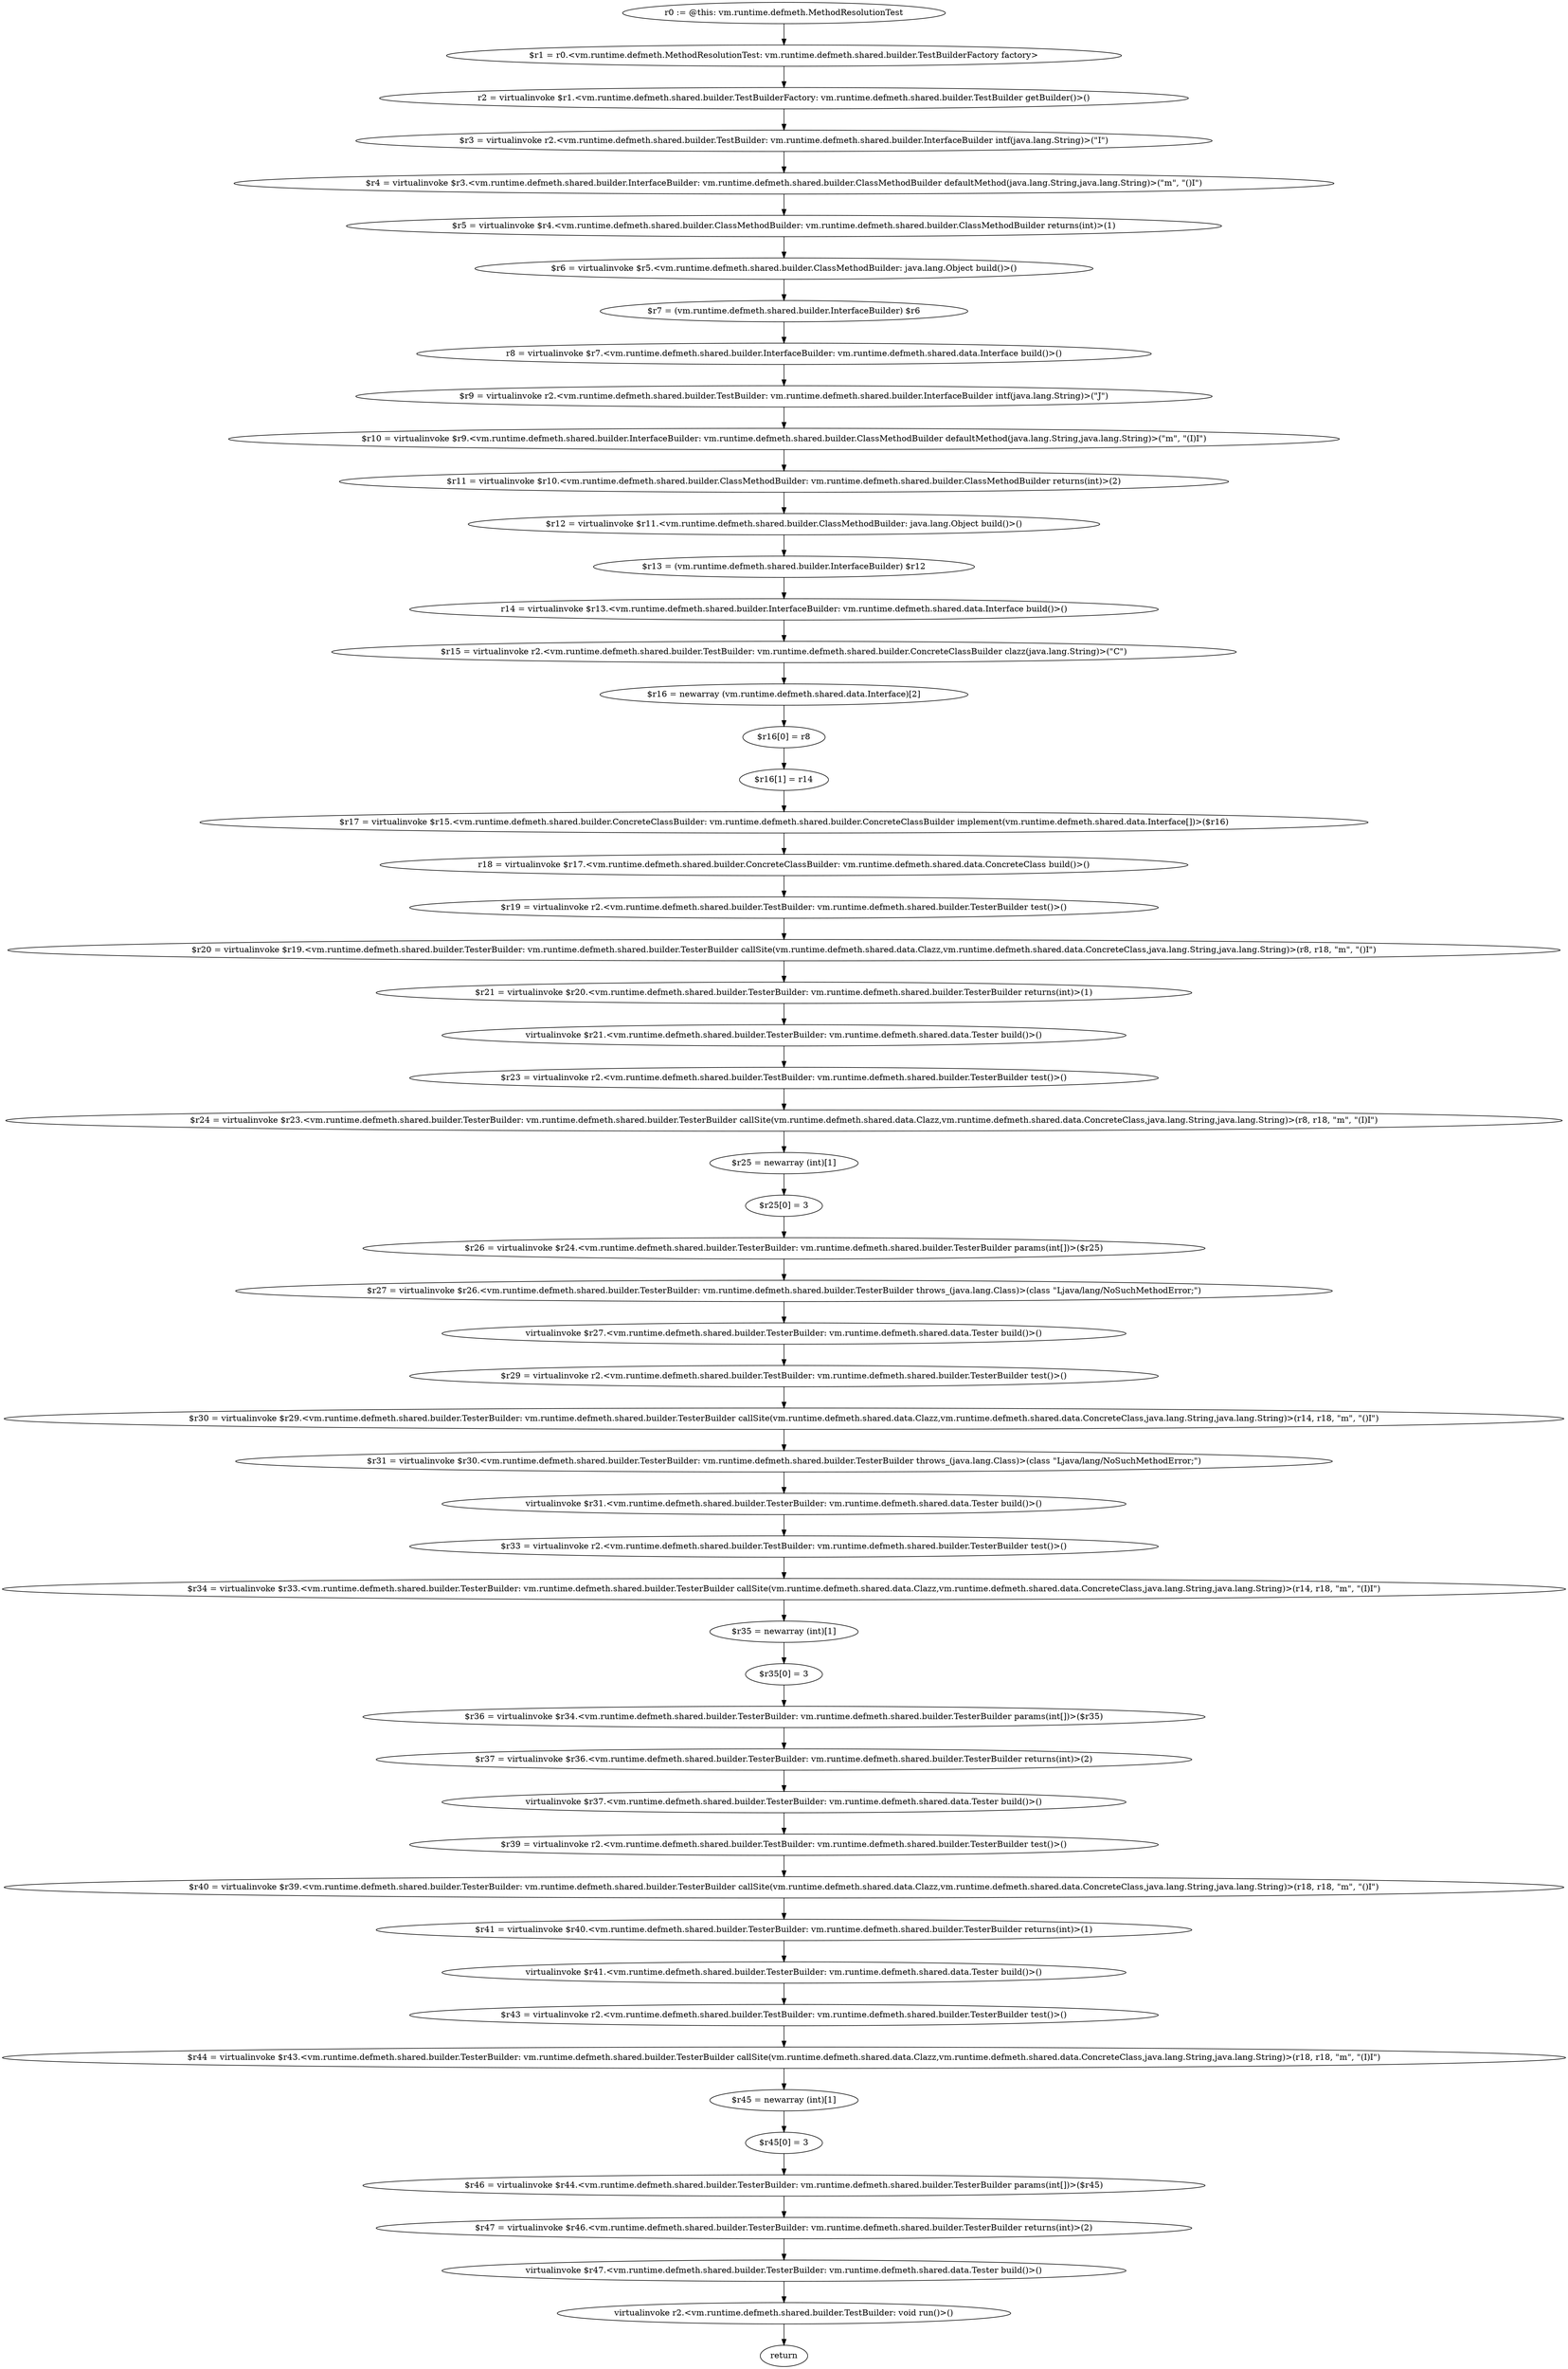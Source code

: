 digraph "unitGraph" {
    "r0 := @this: vm.runtime.defmeth.MethodResolutionTest"
    "$r1 = r0.<vm.runtime.defmeth.MethodResolutionTest: vm.runtime.defmeth.shared.builder.TestBuilderFactory factory>"
    "r2 = virtualinvoke $r1.<vm.runtime.defmeth.shared.builder.TestBuilderFactory: vm.runtime.defmeth.shared.builder.TestBuilder getBuilder()>()"
    "$r3 = virtualinvoke r2.<vm.runtime.defmeth.shared.builder.TestBuilder: vm.runtime.defmeth.shared.builder.InterfaceBuilder intf(java.lang.String)>(\"I\")"
    "$r4 = virtualinvoke $r3.<vm.runtime.defmeth.shared.builder.InterfaceBuilder: vm.runtime.defmeth.shared.builder.ClassMethodBuilder defaultMethod(java.lang.String,java.lang.String)>(\"m\", \"()I\")"
    "$r5 = virtualinvoke $r4.<vm.runtime.defmeth.shared.builder.ClassMethodBuilder: vm.runtime.defmeth.shared.builder.ClassMethodBuilder returns(int)>(1)"
    "$r6 = virtualinvoke $r5.<vm.runtime.defmeth.shared.builder.ClassMethodBuilder: java.lang.Object build()>()"
    "$r7 = (vm.runtime.defmeth.shared.builder.InterfaceBuilder) $r6"
    "r8 = virtualinvoke $r7.<vm.runtime.defmeth.shared.builder.InterfaceBuilder: vm.runtime.defmeth.shared.data.Interface build()>()"
    "$r9 = virtualinvoke r2.<vm.runtime.defmeth.shared.builder.TestBuilder: vm.runtime.defmeth.shared.builder.InterfaceBuilder intf(java.lang.String)>(\"J\")"
    "$r10 = virtualinvoke $r9.<vm.runtime.defmeth.shared.builder.InterfaceBuilder: vm.runtime.defmeth.shared.builder.ClassMethodBuilder defaultMethod(java.lang.String,java.lang.String)>(\"m\", \"(I)I\")"
    "$r11 = virtualinvoke $r10.<vm.runtime.defmeth.shared.builder.ClassMethodBuilder: vm.runtime.defmeth.shared.builder.ClassMethodBuilder returns(int)>(2)"
    "$r12 = virtualinvoke $r11.<vm.runtime.defmeth.shared.builder.ClassMethodBuilder: java.lang.Object build()>()"
    "$r13 = (vm.runtime.defmeth.shared.builder.InterfaceBuilder) $r12"
    "r14 = virtualinvoke $r13.<vm.runtime.defmeth.shared.builder.InterfaceBuilder: vm.runtime.defmeth.shared.data.Interface build()>()"
    "$r15 = virtualinvoke r2.<vm.runtime.defmeth.shared.builder.TestBuilder: vm.runtime.defmeth.shared.builder.ConcreteClassBuilder clazz(java.lang.String)>(\"C\")"
    "$r16 = newarray (vm.runtime.defmeth.shared.data.Interface)[2]"
    "$r16[0] = r8"
    "$r16[1] = r14"
    "$r17 = virtualinvoke $r15.<vm.runtime.defmeth.shared.builder.ConcreteClassBuilder: vm.runtime.defmeth.shared.builder.ConcreteClassBuilder implement(vm.runtime.defmeth.shared.data.Interface[])>($r16)"
    "r18 = virtualinvoke $r17.<vm.runtime.defmeth.shared.builder.ConcreteClassBuilder: vm.runtime.defmeth.shared.data.ConcreteClass build()>()"
    "$r19 = virtualinvoke r2.<vm.runtime.defmeth.shared.builder.TestBuilder: vm.runtime.defmeth.shared.builder.TesterBuilder test()>()"
    "$r20 = virtualinvoke $r19.<vm.runtime.defmeth.shared.builder.TesterBuilder: vm.runtime.defmeth.shared.builder.TesterBuilder callSite(vm.runtime.defmeth.shared.data.Clazz,vm.runtime.defmeth.shared.data.ConcreteClass,java.lang.String,java.lang.String)>(r8, r18, \"m\", \"()I\")"
    "$r21 = virtualinvoke $r20.<vm.runtime.defmeth.shared.builder.TesterBuilder: vm.runtime.defmeth.shared.builder.TesterBuilder returns(int)>(1)"
    "virtualinvoke $r21.<vm.runtime.defmeth.shared.builder.TesterBuilder: vm.runtime.defmeth.shared.data.Tester build()>()"
    "$r23 = virtualinvoke r2.<vm.runtime.defmeth.shared.builder.TestBuilder: vm.runtime.defmeth.shared.builder.TesterBuilder test()>()"
    "$r24 = virtualinvoke $r23.<vm.runtime.defmeth.shared.builder.TesterBuilder: vm.runtime.defmeth.shared.builder.TesterBuilder callSite(vm.runtime.defmeth.shared.data.Clazz,vm.runtime.defmeth.shared.data.ConcreteClass,java.lang.String,java.lang.String)>(r8, r18, \"m\", \"(I)I\")"
    "$r25 = newarray (int)[1]"
    "$r25[0] = 3"
    "$r26 = virtualinvoke $r24.<vm.runtime.defmeth.shared.builder.TesterBuilder: vm.runtime.defmeth.shared.builder.TesterBuilder params(int[])>($r25)"
    "$r27 = virtualinvoke $r26.<vm.runtime.defmeth.shared.builder.TesterBuilder: vm.runtime.defmeth.shared.builder.TesterBuilder throws_(java.lang.Class)>(class \"Ljava/lang/NoSuchMethodError;\")"
    "virtualinvoke $r27.<vm.runtime.defmeth.shared.builder.TesterBuilder: vm.runtime.defmeth.shared.data.Tester build()>()"
    "$r29 = virtualinvoke r2.<vm.runtime.defmeth.shared.builder.TestBuilder: vm.runtime.defmeth.shared.builder.TesterBuilder test()>()"
    "$r30 = virtualinvoke $r29.<vm.runtime.defmeth.shared.builder.TesterBuilder: vm.runtime.defmeth.shared.builder.TesterBuilder callSite(vm.runtime.defmeth.shared.data.Clazz,vm.runtime.defmeth.shared.data.ConcreteClass,java.lang.String,java.lang.String)>(r14, r18, \"m\", \"()I\")"
    "$r31 = virtualinvoke $r30.<vm.runtime.defmeth.shared.builder.TesterBuilder: vm.runtime.defmeth.shared.builder.TesterBuilder throws_(java.lang.Class)>(class \"Ljava/lang/NoSuchMethodError;\")"
    "virtualinvoke $r31.<vm.runtime.defmeth.shared.builder.TesterBuilder: vm.runtime.defmeth.shared.data.Tester build()>()"
    "$r33 = virtualinvoke r2.<vm.runtime.defmeth.shared.builder.TestBuilder: vm.runtime.defmeth.shared.builder.TesterBuilder test()>()"
    "$r34 = virtualinvoke $r33.<vm.runtime.defmeth.shared.builder.TesterBuilder: vm.runtime.defmeth.shared.builder.TesterBuilder callSite(vm.runtime.defmeth.shared.data.Clazz,vm.runtime.defmeth.shared.data.ConcreteClass,java.lang.String,java.lang.String)>(r14, r18, \"m\", \"(I)I\")"
    "$r35 = newarray (int)[1]"
    "$r35[0] = 3"
    "$r36 = virtualinvoke $r34.<vm.runtime.defmeth.shared.builder.TesterBuilder: vm.runtime.defmeth.shared.builder.TesterBuilder params(int[])>($r35)"
    "$r37 = virtualinvoke $r36.<vm.runtime.defmeth.shared.builder.TesterBuilder: vm.runtime.defmeth.shared.builder.TesterBuilder returns(int)>(2)"
    "virtualinvoke $r37.<vm.runtime.defmeth.shared.builder.TesterBuilder: vm.runtime.defmeth.shared.data.Tester build()>()"
    "$r39 = virtualinvoke r2.<vm.runtime.defmeth.shared.builder.TestBuilder: vm.runtime.defmeth.shared.builder.TesterBuilder test()>()"
    "$r40 = virtualinvoke $r39.<vm.runtime.defmeth.shared.builder.TesterBuilder: vm.runtime.defmeth.shared.builder.TesterBuilder callSite(vm.runtime.defmeth.shared.data.Clazz,vm.runtime.defmeth.shared.data.ConcreteClass,java.lang.String,java.lang.String)>(r18, r18, \"m\", \"()I\")"
    "$r41 = virtualinvoke $r40.<vm.runtime.defmeth.shared.builder.TesterBuilder: vm.runtime.defmeth.shared.builder.TesterBuilder returns(int)>(1)"
    "virtualinvoke $r41.<vm.runtime.defmeth.shared.builder.TesterBuilder: vm.runtime.defmeth.shared.data.Tester build()>()"
    "$r43 = virtualinvoke r2.<vm.runtime.defmeth.shared.builder.TestBuilder: vm.runtime.defmeth.shared.builder.TesterBuilder test()>()"
    "$r44 = virtualinvoke $r43.<vm.runtime.defmeth.shared.builder.TesterBuilder: vm.runtime.defmeth.shared.builder.TesterBuilder callSite(vm.runtime.defmeth.shared.data.Clazz,vm.runtime.defmeth.shared.data.ConcreteClass,java.lang.String,java.lang.String)>(r18, r18, \"m\", \"(I)I\")"
    "$r45 = newarray (int)[1]"
    "$r45[0] = 3"
    "$r46 = virtualinvoke $r44.<vm.runtime.defmeth.shared.builder.TesterBuilder: vm.runtime.defmeth.shared.builder.TesterBuilder params(int[])>($r45)"
    "$r47 = virtualinvoke $r46.<vm.runtime.defmeth.shared.builder.TesterBuilder: vm.runtime.defmeth.shared.builder.TesterBuilder returns(int)>(2)"
    "virtualinvoke $r47.<vm.runtime.defmeth.shared.builder.TesterBuilder: vm.runtime.defmeth.shared.data.Tester build()>()"
    "virtualinvoke r2.<vm.runtime.defmeth.shared.builder.TestBuilder: void run()>()"
    "return"
    "r0 := @this: vm.runtime.defmeth.MethodResolutionTest"->"$r1 = r0.<vm.runtime.defmeth.MethodResolutionTest: vm.runtime.defmeth.shared.builder.TestBuilderFactory factory>";
    "$r1 = r0.<vm.runtime.defmeth.MethodResolutionTest: vm.runtime.defmeth.shared.builder.TestBuilderFactory factory>"->"r2 = virtualinvoke $r1.<vm.runtime.defmeth.shared.builder.TestBuilderFactory: vm.runtime.defmeth.shared.builder.TestBuilder getBuilder()>()";
    "r2 = virtualinvoke $r1.<vm.runtime.defmeth.shared.builder.TestBuilderFactory: vm.runtime.defmeth.shared.builder.TestBuilder getBuilder()>()"->"$r3 = virtualinvoke r2.<vm.runtime.defmeth.shared.builder.TestBuilder: vm.runtime.defmeth.shared.builder.InterfaceBuilder intf(java.lang.String)>(\"I\")";
    "$r3 = virtualinvoke r2.<vm.runtime.defmeth.shared.builder.TestBuilder: vm.runtime.defmeth.shared.builder.InterfaceBuilder intf(java.lang.String)>(\"I\")"->"$r4 = virtualinvoke $r3.<vm.runtime.defmeth.shared.builder.InterfaceBuilder: vm.runtime.defmeth.shared.builder.ClassMethodBuilder defaultMethod(java.lang.String,java.lang.String)>(\"m\", \"()I\")";
    "$r4 = virtualinvoke $r3.<vm.runtime.defmeth.shared.builder.InterfaceBuilder: vm.runtime.defmeth.shared.builder.ClassMethodBuilder defaultMethod(java.lang.String,java.lang.String)>(\"m\", \"()I\")"->"$r5 = virtualinvoke $r4.<vm.runtime.defmeth.shared.builder.ClassMethodBuilder: vm.runtime.defmeth.shared.builder.ClassMethodBuilder returns(int)>(1)";
    "$r5 = virtualinvoke $r4.<vm.runtime.defmeth.shared.builder.ClassMethodBuilder: vm.runtime.defmeth.shared.builder.ClassMethodBuilder returns(int)>(1)"->"$r6 = virtualinvoke $r5.<vm.runtime.defmeth.shared.builder.ClassMethodBuilder: java.lang.Object build()>()";
    "$r6 = virtualinvoke $r5.<vm.runtime.defmeth.shared.builder.ClassMethodBuilder: java.lang.Object build()>()"->"$r7 = (vm.runtime.defmeth.shared.builder.InterfaceBuilder) $r6";
    "$r7 = (vm.runtime.defmeth.shared.builder.InterfaceBuilder) $r6"->"r8 = virtualinvoke $r7.<vm.runtime.defmeth.shared.builder.InterfaceBuilder: vm.runtime.defmeth.shared.data.Interface build()>()";
    "r8 = virtualinvoke $r7.<vm.runtime.defmeth.shared.builder.InterfaceBuilder: vm.runtime.defmeth.shared.data.Interface build()>()"->"$r9 = virtualinvoke r2.<vm.runtime.defmeth.shared.builder.TestBuilder: vm.runtime.defmeth.shared.builder.InterfaceBuilder intf(java.lang.String)>(\"J\")";
    "$r9 = virtualinvoke r2.<vm.runtime.defmeth.shared.builder.TestBuilder: vm.runtime.defmeth.shared.builder.InterfaceBuilder intf(java.lang.String)>(\"J\")"->"$r10 = virtualinvoke $r9.<vm.runtime.defmeth.shared.builder.InterfaceBuilder: vm.runtime.defmeth.shared.builder.ClassMethodBuilder defaultMethod(java.lang.String,java.lang.String)>(\"m\", \"(I)I\")";
    "$r10 = virtualinvoke $r9.<vm.runtime.defmeth.shared.builder.InterfaceBuilder: vm.runtime.defmeth.shared.builder.ClassMethodBuilder defaultMethod(java.lang.String,java.lang.String)>(\"m\", \"(I)I\")"->"$r11 = virtualinvoke $r10.<vm.runtime.defmeth.shared.builder.ClassMethodBuilder: vm.runtime.defmeth.shared.builder.ClassMethodBuilder returns(int)>(2)";
    "$r11 = virtualinvoke $r10.<vm.runtime.defmeth.shared.builder.ClassMethodBuilder: vm.runtime.defmeth.shared.builder.ClassMethodBuilder returns(int)>(2)"->"$r12 = virtualinvoke $r11.<vm.runtime.defmeth.shared.builder.ClassMethodBuilder: java.lang.Object build()>()";
    "$r12 = virtualinvoke $r11.<vm.runtime.defmeth.shared.builder.ClassMethodBuilder: java.lang.Object build()>()"->"$r13 = (vm.runtime.defmeth.shared.builder.InterfaceBuilder) $r12";
    "$r13 = (vm.runtime.defmeth.shared.builder.InterfaceBuilder) $r12"->"r14 = virtualinvoke $r13.<vm.runtime.defmeth.shared.builder.InterfaceBuilder: vm.runtime.defmeth.shared.data.Interface build()>()";
    "r14 = virtualinvoke $r13.<vm.runtime.defmeth.shared.builder.InterfaceBuilder: vm.runtime.defmeth.shared.data.Interface build()>()"->"$r15 = virtualinvoke r2.<vm.runtime.defmeth.shared.builder.TestBuilder: vm.runtime.defmeth.shared.builder.ConcreteClassBuilder clazz(java.lang.String)>(\"C\")";
    "$r15 = virtualinvoke r2.<vm.runtime.defmeth.shared.builder.TestBuilder: vm.runtime.defmeth.shared.builder.ConcreteClassBuilder clazz(java.lang.String)>(\"C\")"->"$r16 = newarray (vm.runtime.defmeth.shared.data.Interface)[2]";
    "$r16 = newarray (vm.runtime.defmeth.shared.data.Interface)[2]"->"$r16[0] = r8";
    "$r16[0] = r8"->"$r16[1] = r14";
    "$r16[1] = r14"->"$r17 = virtualinvoke $r15.<vm.runtime.defmeth.shared.builder.ConcreteClassBuilder: vm.runtime.defmeth.shared.builder.ConcreteClassBuilder implement(vm.runtime.defmeth.shared.data.Interface[])>($r16)";
    "$r17 = virtualinvoke $r15.<vm.runtime.defmeth.shared.builder.ConcreteClassBuilder: vm.runtime.defmeth.shared.builder.ConcreteClassBuilder implement(vm.runtime.defmeth.shared.data.Interface[])>($r16)"->"r18 = virtualinvoke $r17.<vm.runtime.defmeth.shared.builder.ConcreteClassBuilder: vm.runtime.defmeth.shared.data.ConcreteClass build()>()";
    "r18 = virtualinvoke $r17.<vm.runtime.defmeth.shared.builder.ConcreteClassBuilder: vm.runtime.defmeth.shared.data.ConcreteClass build()>()"->"$r19 = virtualinvoke r2.<vm.runtime.defmeth.shared.builder.TestBuilder: vm.runtime.defmeth.shared.builder.TesterBuilder test()>()";
    "$r19 = virtualinvoke r2.<vm.runtime.defmeth.shared.builder.TestBuilder: vm.runtime.defmeth.shared.builder.TesterBuilder test()>()"->"$r20 = virtualinvoke $r19.<vm.runtime.defmeth.shared.builder.TesterBuilder: vm.runtime.defmeth.shared.builder.TesterBuilder callSite(vm.runtime.defmeth.shared.data.Clazz,vm.runtime.defmeth.shared.data.ConcreteClass,java.lang.String,java.lang.String)>(r8, r18, \"m\", \"()I\")";
    "$r20 = virtualinvoke $r19.<vm.runtime.defmeth.shared.builder.TesterBuilder: vm.runtime.defmeth.shared.builder.TesterBuilder callSite(vm.runtime.defmeth.shared.data.Clazz,vm.runtime.defmeth.shared.data.ConcreteClass,java.lang.String,java.lang.String)>(r8, r18, \"m\", \"()I\")"->"$r21 = virtualinvoke $r20.<vm.runtime.defmeth.shared.builder.TesterBuilder: vm.runtime.defmeth.shared.builder.TesterBuilder returns(int)>(1)";
    "$r21 = virtualinvoke $r20.<vm.runtime.defmeth.shared.builder.TesterBuilder: vm.runtime.defmeth.shared.builder.TesterBuilder returns(int)>(1)"->"virtualinvoke $r21.<vm.runtime.defmeth.shared.builder.TesterBuilder: vm.runtime.defmeth.shared.data.Tester build()>()";
    "virtualinvoke $r21.<vm.runtime.defmeth.shared.builder.TesterBuilder: vm.runtime.defmeth.shared.data.Tester build()>()"->"$r23 = virtualinvoke r2.<vm.runtime.defmeth.shared.builder.TestBuilder: vm.runtime.defmeth.shared.builder.TesterBuilder test()>()";
    "$r23 = virtualinvoke r2.<vm.runtime.defmeth.shared.builder.TestBuilder: vm.runtime.defmeth.shared.builder.TesterBuilder test()>()"->"$r24 = virtualinvoke $r23.<vm.runtime.defmeth.shared.builder.TesterBuilder: vm.runtime.defmeth.shared.builder.TesterBuilder callSite(vm.runtime.defmeth.shared.data.Clazz,vm.runtime.defmeth.shared.data.ConcreteClass,java.lang.String,java.lang.String)>(r8, r18, \"m\", \"(I)I\")";
    "$r24 = virtualinvoke $r23.<vm.runtime.defmeth.shared.builder.TesterBuilder: vm.runtime.defmeth.shared.builder.TesterBuilder callSite(vm.runtime.defmeth.shared.data.Clazz,vm.runtime.defmeth.shared.data.ConcreteClass,java.lang.String,java.lang.String)>(r8, r18, \"m\", \"(I)I\")"->"$r25 = newarray (int)[1]";
    "$r25 = newarray (int)[1]"->"$r25[0] = 3";
    "$r25[0] = 3"->"$r26 = virtualinvoke $r24.<vm.runtime.defmeth.shared.builder.TesterBuilder: vm.runtime.defmeth.shared.builder.TesterBuilder params(int[])>($r25)";
    "$r26 = virtualinvoke $r24.<vm.runtime.defmeth.shared.builder.TesterBuilder: vm.runtime.defmeth.shared.builder.TesterBuilder params(int[])>($r25)"->"$r27 = virtualinvoke $r26.<vm.runtime.defmeth.shared.builder.TesterBuilder: vm.runtime.defmeth.shared.builder.TesterBuilder throws_(java.lang.Class)>(class \"Ljava/lang/NoSuchMethodError;\")";
    "$r27 = virtualinvoke $r26.<vm.runtime.defmeth.shared.builder.TesterBuilder: vm.runtime.defmeth.shared.builder.TesterBuilder throws_(java.lang.Class)>(class \"Ljava/lang/NoSuchMethodError;\")"->"virtualinvoke $r27.<vm.runtime.defmeth.shared.builder.TesterBuilder: vm.runtime.defmeth.shared.data.Tester build()>()";
    "virtualinvoke $r27.<vm.runtime.defmeth.shared.builder.TesterBuilder: vm.runtime.defmeth.shared.data.Tester build()>()"->"$r29 = virtualinvoke r2.<vm.runtime.defmeth.shared.builder.TestBuilder: vm.runtime.defmeth.shared.builder.TesterBuilder test()>()";
    "$r29 = virtualinvoke r2.<vm.runtime.defmeth.shared.builder.TestBuilder: vm.runtime.defmeth.shared.builder.TesterBuilder test()>()"->"$r30 = virtualinvoke $r29.<vm.runtime.defmeth.shared.builder.TesterBuilder: vm.runtime.defmeth.shared.builder.TesterBuilder callSite(vm.runtime.defmeth.shared.data.Clazz,vm.runtime.defmeth.shared.data.ConcreteClass,java.lang.String,java.lang.String)>(r14, r18, \"m\", \"()I\")";
    "$r30 = virtualinvoke $r29.<vm.runtime.defmeth.shared.builder.TesterBuilder: vm.runtime.defmeth.shared.builder.TesterBuilder callSite(vm.runtime.defmeth.shared.data.Clazz,vm.runtime.defmeth.shared.data.ConcreteClass,java.lang.String,java.lang.String)>(r14, r18, \"m\", \"()I\")"->"$r31 = virtualinvoke $r30.<vm.runtime.defmeth.shared.builder.TesterBuilder: vm.runtime.defmeth.shared.builder.TesterBuilder throws_(java.lang.Class)>(class \"Ljava/lang/NoSuchMethodError;\")";
    "$r31 = virtualinvoke $r30.<vm.runtime.defmeth.shared.builder.TesterBuilder: vm.runtime.defmeth.shared.builder.TesterBuilder throws_(java.lang.Class)>(class \"Ljava/lang/NoSuchMethodError;\")"->"virtualinvoke $r31.<vm.runtime.defmeth.shared.builder.TesterBuilder: vm.runtime.defmeth.shared.data.Tester build()>()";
    "virtualinvoke $r31.<vm.runtime.defmeth.shared.builder.TesterBuilder: vm.runtime.defmeth.shared.data.Tester build()>()"->"$r33 = virtualinvoke r2.<vm.runtime.defmeth.shared.builder.TestBuilder: vm.runtime.defmeth.shared.builder.TesterBuilder test()>()";
    "$r33 = virtualinvoke r2.<vm.runtime.defmeth.shared.builder.TestBuilder: vm.runtime.defmeth.shared.builder.TesterBuilder test()>()"->"$r34 = virtualinvoke $r33.<vm.runtime.defmeth.shared.builder.TesterBuilder: vm.runtime.defmeth.shared.builder.TesterBuilder callSite(vm.runtime.defmeth.shared.data.Clazz,vm.runtime.defmeth.shared.data.ConcreteClass,java.lang.String,java.lang.String)>(r14, r18, \"m\", \"(I)I\")";
    "$r34 = virtualinvoke $r33.<vm.runtime.defmeth.shared.builder.TesterBuilder: vm.runtime.defmeth.shared.builder.TesterBuilder callSite(vm.runtime.defmeth.shared.data.Clazz,vm.runtime.defmeth.shared.data.ConcreteClass,java.lang.String,java.lang.String)>(r14, r18, \"m\", \"(I)I\")"->"$r35 = newarray (int)[1]";
    "$r35 = newarray (int)[1]"->"$r35[0] = 3";
    "$r35[0] = 3"->"$r36 = virtualinvoke $r34.<vm.runtime.defmeth.shared.builder.TesterBuilder: vm.runtime.defmeth.shared.builder.TesterBuilder params(int[])>($r35)";
    "$r36 = virtualinvoke $r34.<vm.runtime.defmeth.shared.builder.TesterBuilder: vm.runtime.defmeth.shared.builder.TesterBuilder params(int[])>($r35)"->"$r37 = virtualinvoke $r36.<vm.runtime.defmeth.shared.builder.TesterBuilder: vm.runtime.defmeth.shared.builder.TesterBuilder returns(int)>(2)";
    "$r37 = virtualinvoke $r36.<vm.runtime.defmeth.shared.builder.TesterBuilder: vm.runtime.defmeth.shared.builder.TesterBuilder returns(int)>(2)"->"virtualinvoke $r37.<vm.runtime.defmeth.shared.builder.TesterBuilder: vm.runtime.defmeth.shared.data.Tester build()>()";
    "virtualinvoke $r37.<vm.runtime.defmeth.shared.builder.TesterBuilder: vm.runtime.defmeth.shared.data.Tester build()>()"->"$r39 = virtualinvoke r2.<vm.runtime.defmeth.shared.builder.TestBuilder: vm.runtime.defmeth.shared.builder.TesterBuilder test()>()";
    "$r39 = virtualinvoke r2.<vm.runtime.defmeth.shared.builder.TestBuilder: vm.runtime.defmeth.shared.builder.TesterBuilder test()>()"->"$r40 = virtualinvoke $r39.<vm.runtime.defmeth.shared.builder.TesterBuilder: vm.runtime.defmeth.shared.builder.TesterBuilder callSite(vm.runtime.defmeth.shared.data.Clazz,vm.runtime.defmeth.shared.data.ConcreteClass,java.lang.String,java.lang.String)>(r18, r18, \"m\", \"()I\")";
    "$r40 = virtualinvoke $r39.<vm.runtime.defmeth.shared.builder.TesterBuilder: vm.runtime.defmeth.shared.builder.TesterBuilder callSite(vm.runtime.defmeth.shared.data.Clazz,vm.runtime.defmeth.shared.data.ConcreteClass,java.lang.String,java.lang.String)>(r18, r18, \"m\", \"()I\")"->"$r41 = virtualinvoke $r40.<vm.runtime.defmeth.shared.builder.TesterBuilder: vm.runtime.defmeth.shared.builder.TesterBuilder returns(int)>(1)";
    "$r41 = virtualinvoke $r40.<vm.runtime.defmeth.shared.builder.TesterBuilder: vm.runtime.defmeth.shared.builder.TesterBuilder returns(int)>(1)"->"virtualinvoke $r41.<vm.runtime.defmeth.shared.builder.TesterBuilder: vm.runtime.defmeth.shared.data.Tester build()>()";
    "virtualinvoke $r41.<vm.runtime.defmeth.shared.builder.TesterBuilder: vm.runtime.defmeth.shared.data.Tester build()>()"->"$r43 = virtualinvoke r2.<vm.runtime.defmeth.shared.builder.TestBuilder: vm.runtime.defmeth.shared.builder.TesterBuilder test()>()";
    "$r43 = virtualinvoke r2.<vm.runtime.defmeth.shared.builder.TestBuilder: vm.runtime.defmeth.shared.builder.TesterBuilder test()>()"->"$r44 = virtualinvoke $r43.<vm.runtime.defmeth.shared.builder.TesterBuilder: vm.runtime.defmeth.shared.builder.TesterBuilder callSite(vm.runtime.defmeth.shared.data.Clazz,vm.runtime.defmeth.shared.data.ConcreteClass,java.lang.String,java.lang.String)>(r18, r18, \"m\", \"(I)I\")";
    "$r44 = virtualinvoke $r43.<vm.runtime.defmeth.shared.builder.TesterBuilder: vm.runtime.defmeth.shared.builder.TesterBuilder callSite(vm.runtime.defmeth.shared.data.Clazz,vm.runtime.defmeth.shared.data.ConcreteClass,java.lang.String,java.lang.String)>(r18, r18, \"m\", \"(I)I\")"->"$r45 = newarray (int)[1]";
    "$r45 = newarray (int)[1]"->"$r45[0] = 3";
    "$r45[0] = 3"->"$r46 = virtualinvoke $r44.<vm.runtime.defmeth.shared.builder.TesterBuilder: vm.runtime.defmeth.shared.builder.TesterBuilder params(int[])>($r45)";
    "$r46 = virtualinvoke $r44.<vm.runtime.defmeth.shared.builder.TesterBuilder: vm.runtime.defmeth.shared.builder.TesterBuilder params(int[])>($r45)"->"$r47 = virtualinvoke $r46.<vm.runtime.defmeth.shared.builder.TesterBuilder: vm.runtime.defmeth.shared.builder.TesterBuilder returns(int)>(2)";
    "$r47 = virtualinvoke $r46.<vm.runtime.defmeth.shared.builder.TesterBuilder: vm.runtime.defmeth.shared.builder.TesterBuilder returns(int)>(2)"->"virtualinvoke $r47.<vm.runtime.defmeth.shared.builder.TesterBuilder: vm.runtime.defmeth.shared.data.Tester build()>()";
    "virtualinvoke $r47.<vm.runtime.defmeth.shared.builder.TesterBuilder: vm.runtime.defmeth.shared.data.Tester build()>()"->"virtualinvoke r2.<vm.runtime.defmeth.shared.builder.TestBuilder: void run()>()";
    "virtualinvoke r2.<vm.runtime.defmeth.shared.builder.TestBuilder: void run()>()"->"return";
}
